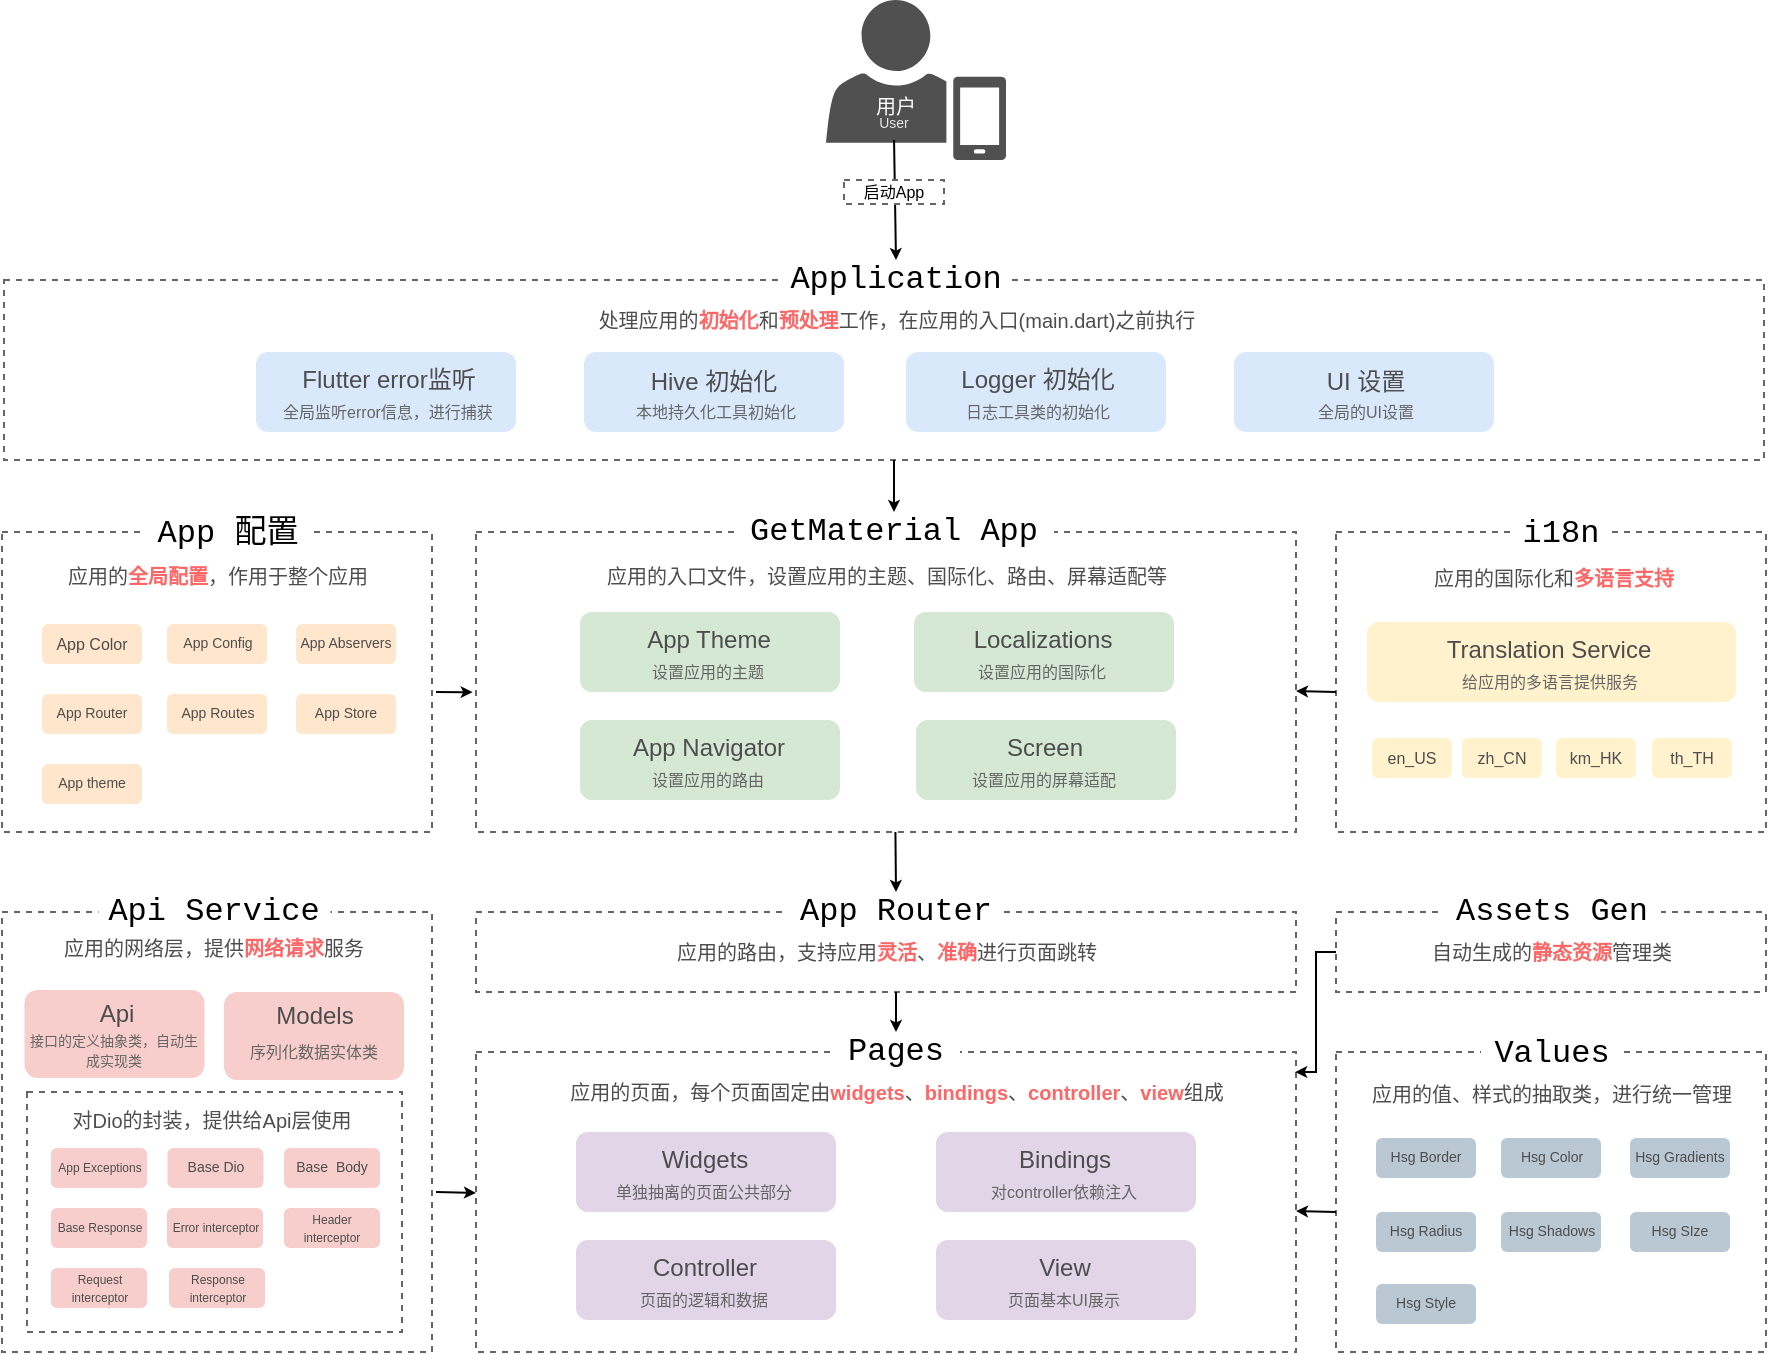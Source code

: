 <mxfile version="20.8.16" type="device"><diagram name="第 1 页" id="6eaETlZ65MdMW9IcMwcG"><mxGraphModel dx="1494" dy="1034" grid="1" gridSize="10" guides="1" tooltips="1" connect="1" arrows="1" fold="1" page="1" pageScale="1" pageWidth="1200" pageHeight="1600" math="0" shadow="0"><root><mxCell id="0"/><mxCell id="1" parent="0"/><mxCell id="ZlVVwp4mvR20suQwK_Xy-3" value="" style="sketch=0;pointerEvents=1;shadow=0;dashed=0;html=1;strokeColor=none;fillColor=#505050;labelPosition=center;verticalLabelPosition=bottom;verticalAlign=top;outlineConnect=0;align=center;shape=mxgraph.office.users.mobile_user;" parent="1" vertex="1"><mxGeometry x="515" y="90" width="90" height="80" as="geometry"/></mxCell><mxCell id="ZlVVwp4mvR20suQwK_Xy-4" value="&lt;font color=&quot;#ffffff&quot; style=&quot;font-size: 10px;&quot;&gt;用户&lt;/font&gt;" style="text;html=1;strokeColor=none;fillColor=none;align=center;verticalAlign=middle;whiteSpace=wrap;rounded=0;fontSize=10;" parent="1" vertex="1"><mxGeometry x="515" y="133" width="70" height="20" as="geometry"/></mxCell><mxCell id="ZlVVwp4mvR20suQwK_Xy-5" value="&lt;font color=&quot;#e6e6e6&quot; style=&quot;font-size: 7px;&quot;&gt;User&lt;/font&gt;" style="text;html=1;strokeColor=none;fillColor=none;align=center;verticalAlign=middle;whiteSpace=wrap;rounded=0;fontSize=7;" parent="1" vertex="1"><mxGeometry x="514" y="147" width="70" height="10" as="geometry"/></mxCell><mxCell id="ZlVVwp4mvR20suQwK_Xy-6" value="&lt;div style=&quot;font-family: FiraCode-Medium, Menlo, Monaco, &amp;quot;Courier New&amp;quot;, monospace; font-size: 13px; line-height: 24px;&quot;&gt;&lt;br&gt;&lt;/div&gt;" style="rounded=0;whiteSpace=wrap;html=1;fontSize=7;fontColor=#E6E6E6;dashed=1;strokeColor=#666666;" parent="1" vertex="1"><mxGeometry x="104" y="230" width="880" height="90" as="geometry"/></mxCell><mxCell id="ZlVVwp4mvR20suQwK_Xy-7" value="" style="endArrow=classic;html=1;rounded=0;fontSize=7;fontColor=#000000;entryX=0.5;entryY=0;entryDx=0;entryDy=0;startSize=3;endSize=3;targetPerimeterSpacing=0;" parent="1" target="DsJz7mUP_sNSTMuxHHQ7-57" edge="1"><mxGeometry width="50" height="50" relative="1" as="geometry"><mxPoint x="549.025" y="160" as="sourcePoint"/><mxPoint x="529.025" y="110" as="targetPoint"/></mxGeometry></mxCell><mxCell id="ZlVVwp4mvR20suQwK_Xy-8" value="&lt;font style=&quot;font-size: 8px;&quot;&gt;启动App&lt;/font&gt;" style="text;html=1;strokeColor=#666666;fillColor=default;align=center;verticalAlign=middle;whiteSpace=wrap;rounded=0;fontSize=7;fontColor=#000000;dashed=1;" parent="1" vertex="1"><mxGeometry x="524" y="180" width="50" height="12" as="geometry"/></mxCell><mxCell id="ZlVVwp4mvR20suQwK_Xy-10" value="&lt;font style=&quot;&quot; color=&quot;#4d4d4d&quot;&gt;处理应用的&lt;/font&gt;&lt;b style=&quot;&quot;&gt;&lt;font color=&quot;#ff6666&quot;&gt;初始化&lt;/font&gt;&lt;/b&gt;&lt;font style=&quot;&quot; color=&quot;#4d4d4d&quot;&gt;和&lt;/font&gt;&lt;b style=&quot;&quot;&gt;&lt;font color=&quot;#ff6666&quot;&gt;预处理&lt;/font&gt;&lt;/b&gt;&lt;font style=&quot;&quot; color=&quot;#4d4d4d&quot;&gt;工作，在应用的入口(main.dart)之前执行&lt;/font&gt;" style="text;html=1;strokeColor=none;fillColor=none;align=center;verticalAlign=middle;whiteSpace=wrap;rounded=0;fontSize=10;fontColor=#000000;flipH=0;" parent="1" vertex="1"><mxGeometry x="379.75" y="235" width="340.5" height="30" as="geometry"/></mxCell><mxCell id="ZlVVwp4mvR20suQwK_Xy-14" value="" style="rounded=0;whiteSpace=wrap;html=1;labelBackgroundColor=#FFFFFF;fontSize=7;fontColor=#000000;fillColor=default;dashed=1;strokeColor=#666666;" parent="1" vertex="1"><mxGeometry x="340" y="356" width="410" height="150" as="geometry"/></mxCell><mxCell id="ZlVVwp4mvR20suQwK_Xy-20" value="&lt;div style=&quot;color: rgb(252, 252, 250); background-color: rgb(45, 42, 46); font-family: FiraCode-Medium, Menlo, Monaco, &amp;quot;Courier New&amp;quot;, monospace; font-size: 13px; line-height: 24px;&quot;&gt;&lt;br&gt;&lt;/div&gt;" style="rounded=0;whiteSpace=wrap;html=1;labelBackgroundColor=#FFFFFF;fontSize=7;fontColor=#000000;fillColor=default;dashed=1;strokeColor=#666666;" parent="1" vertex="1"><mxGeometry x="340" y="546" width="410" height="40" as="geometry"/></mxCell><mxCell id="ZlVVwp4mvR20suQwK_Xy-23" value="" style="rounded=0;whiteSpace=wrap;html=1;labelBackgroundColor=#FFFFFF;fontSize=7;fontColor=#000000;fillColor=default;dashed=1;strokeColor=#666666;" parent="1" vertex="1"><mxGeometry x="340" y="616" width="410" height="150" as="geometry"/></mxCell><mxCell id="DsJz7mUP_sNSTMuxHHQ7-6" value="" style="group" parent="1" vertex="1" connectable="0"><mxGeometry x="770" y="356" width="215" height="150" as="geometry"/></mxCell><mxCell id="ZlVVwp4mvR20suQwK_Xy-31" value="" style="rounded=0;whiteSpace=wrap;html=1;labelBackgroundColor=#FFFFFF;fontSize=7;fontColor=#000000;fillColor=default;dashed=1;strokeColor=#666666;" parent="DsJz7mUP_sNSTMuxHHQ7-6" vertex="1"><mxGeometry width="215" height="150" as="geometry"/></mxCell><mxCell id="ZlVVwp4mvR20suQwK_Xy-34" value="en_US" style="rounded=1;whiteSpace=wrap;html=1;labelBackgroundColor=none;fontSize=8;fillColor=#fff2cc;strokeColor=none;fontColor=#4D4D4D;" parent="DsJz7mUP_sNSTMuxHHQ7-6" vertex="1"><mxGeometry x="18" y="103" width="40" height="20" as="geometry"/></mxCell><mxCell id="ZlVVwp4mvR20suQwK_Xy-35" value="zh_CN" style="rounded=1;whiteSpace=wrap;html=1;labelBackgroundColor=none;fontSize=8;fillColor=#fff2cc;strokeColor=none;fontColor=#4D4D4D;" parent="DsJz7mUP_sNSTMuxHHQ7-6" vertex="1"><mxGeometry x="63" y="103" width="40" height="20" as="geometry"/></mxCell><mxCell id="ZlVVwp4mvR20suQwK_Xy-36" value="km_HK" style="rounded=1;whiteSpace=wrap;html=1;labelBackgroundColor=none;fontSize=8;fillColor=#fff2cc;strokeColor=none;fontColor=#4D4D4D;" parent="DsJz7mUP_sNSTMuxHHQ7-6" vertex="1"><mxGeometry x="110" y="103" width="40" height="20" as="geometry"/></mxCell><mxCell id="ZlVVwp4mvR20suQwK_Xy-37" value="th_TH" style="rounded=1;whiteSpace=wrap;html=1;labelBackgroundColor=none;fontSize=8;fillColor=#fff2cc;strokeColor=none;fontColor=#4D4D4D;" parent="DsJz7mUP_sNSTMuxHHQ7-6" vertex="1"><mxGeometry x="158" y="103" width="40" height="20" as="geometry"/></mxCell><mxCell id="DsJz7mUP_sNSTMuxHHQ7-61" value="" style="endArrow=classic;html=1;rounded=0;fontSize=6;fontColor=#000000;startSize=3;endSize=3;targetPerimeterSpacing=0;jumpSize=6;" parent="DsJz7mUP_sNSTMuxHHQ7-6" target="ZlVVwp4mvR20suQwK_Xy-14" edge="1"><mxGeometry width="50" height="50" relative="1" as="geometry"><mxPoint y="80" as="sourcePoint"/><mxPoint x="50" y="30" as="targetPoint"/></mxGeometry></mxCell><mxCell id="pQezYNlsWxX_CK-pIuZp-40" value="&lt;font color=&quot;#4d4d4d&quot;&gt;应用的国际化和&lt;/font&gt;&lt;b style=&quot;&quot;&gt;&lt;font color=&quot;#ff6666&quot;&gt;多语言支持&lt;/font&gt;&lt;/b&gt;" style="text;html=1;strokeColor=none;fillColor=none;align=center;verticalAlign=middle;whiteSpace=wrap;rounded=0;fontSize=10;fontColor=#000000;flipH=0;" parent="DsJz7mUP_sNSTMuxHHQ7-6" vertex="1"><mxGeometry x="13.5" y="8" width="190" height="30" as="geometry"/></mxCell><mxCell id="pQezYNlsWxX_CK-pIuZp-41" value="" style="group;flipH=1;" parent="DsJz7mUP_sNSTMuxHHQ7-6" vertex="1" connectable="0"><mxGeometry x="15.5" y="45" width="184.5" height="40" as="geometry"/></mxCell><mxCell id="pQezYNlsWxX_CK-pIuZp-42" value="" style="rounded=1;whiteSpace=wrap;html=1;dashed=1;strokeColor=none;fontSize=14;fillColor=#fff2cc;" parent="pQezYNlsWxX_CK-pIuZp-41" vertex="1"><mxGeometry width="184.5" height="40" as="geometry"/></mxCell><mxCell id="pQezYNlsWxX_CK-pIuZp-43" value="&lt;font style=&quot;font-size: 12px;&quot;&gt;Translation Service&lt;/font&gt;" style="text;html=1;strokeColor=none;fillColor=none;align=center;verticalAlign=middle;whiteSpace=wrap;rounded=0;fontSize=14;fontColor=#4D4D4D;" parent="pQezYNlsWxX_CK-pIuZp-41" vertex="1"><mxGeometry x="20.579" y="3" width="140.504" height="20" as="geometry"/></mxCell><mxCell id="pQezYNlsWxX_CK-pIuZp-44" value="给应用的多语言提供服务" style="text;html=1;strokeColor=none;fillColor=none;align=center;verticalAlign=middle;whiteSpace=wrap;rounded=0;fontSize=8;fontColor=#666666;" parent="pQezYNlsWxX_CK-pIuZp-41" vertex="1"><mxGeometry y="20" width="181.662" height="20" as="geometry"/></mxCell><mxCell id="DsJz7mUP_sNSTMuxHHQ7-8" value="" style="group" parent="1" vertex="1" connectable="0"><mxGeometry x="103" y="356" width="215" height="150" as="geometry"/></mxCell><mxCell id="DsJz7mUP_sNSTMuxHHQ7-9" value="" style="rounded=0;whiteSpace=wrap;html=1;labelBackgroundColor=#FFFFFF;fontSize=7;fontColor=#000000;fillColor=default;dashed=1;strokeColor=#666666;" parent="DsJz7mUP_sNSTMuxHHQ7-8" vertex="1"><mxGeometry width="215" height="150" as="geometry"/></mxCell><mxCell id="DsJz7mUP_sNSTMuxHHQ7-10" value="&lt;font color=&quot;#4d4d4d&quot; style=&quot;font-size: 8px;&quot;&gt;App Color&lt;/font&gt;" style="rounded=1;whiteSpace=wrap;html=1;labelBackgroundColor=none;fontSize=7;fillColor=#ffe6cc;strokeColor=none;" parent="DsJz7mUP_sNSTMuxHHQ7-8" vertex="1"><mxGeometry x="20" y="46" width="50" height="20" as="geometry"/></mxCell><mxCell id="DsJz7mUP_sNSTMuxHHQ7-16" value="App Config" style="rounded=1;whiteSpace=wrap;html=1;labelBackgroundColor=none;fontSize=7;fillColor=#ffe6cc;strokeColor=none;fontColor=#4D4D4D;" parent="DsJz7mUP_sNSTMuxHHQ7-8" vertex="1"><mxGeometry x="82.5" y="46" width="50" height="20" as="geometry"/></mxCell><mxCell id="DsJz7mUP_sNSTMuxHHQ7-17" value="App Abservers" style="rounded=1;whiteSpace=wrap;html=1;labelBackgroundColor=none;fontSize=7;fillColor=#ffe6cc;strokeColor=none;fontColor=#4D4D4D;" parent="DsJz7mUP_sNSTMuxHHQ7-8" vertex="1"><mxGeometry x="147" y="46" width="50" height="20" as="geometry"/></mxCell><mxCell id="DsJz7mUP_sNSTMuxHHQ7-18" value="App Router" style="rounded=1;whiteSpace=wrap;html=1;labelBackgroundColor=none;fontSize=7;fillColor=#ffe6cc;strokeColor=none;fontColor=#4D4D4D;" parent="DsJz7mUP_sNSTMuxHHQ7-8" vertex="1"><mxGeometry x="20" y="81" width="50" height="20" as="geometry"/></mxCell><mxCell id="DsJz7mUP_sNSTMuxHHQ7-19" value="App Routes" style="rounded=1;whiteSpace=wrap;html=1;labelBackgroundColor=none;fontSize=7;fillColor=#ffe6cc;strokeColor=none;fontColor=#4D4D4D;" parent="DsJz7mUP_sNSTMuxHHQ7-8" vertex="1"><mxGeometry x="82.5" y="81" width="50" height="20" as="geometry"/></mxCell><mxCell id="DsJz7mUP_sNSTMuxHHQ7-20" value="App Store" style="rounded=1;whiteSpace=wrap;html=1;labelBackgroundColor=none;fontSize=7;fillColor=#ffe6cc;strokeColor=none;fontColor=#4D4D4D;" parent="DsJz7mUP_sNSTMuxHHQ7-8" vertex="1"><mxGeometry x="147" y="81" width="50" height="20" as="geometry"/></mxCell><mxCell id="DsJz7mUP_sNSTMuxHHQ7-21" value="App theme" style="rounded=1;whiteSpace=wrap;html=1;labelBackgroundColor=none;fontSize=7;fillColor=#ffe6cc;strokeColor=none;fontColor=#4D4D4D;" parent="DsJz7mUP_sNSTMuxHHQ7-8" vertex="1"><mxGeometry x="20" y="116" width="50" height="20" as="geometry"/></mxCell><mxCell id="pQezYNlsWxX_CK-pIuZp-37" value="&lt;div style=&quot;font-family: FiraCode-Medium, Menlo, Monaco, &amp;quot;Courier New&amp;quot;, monospace; font-weight: normal; line-height: 24px;&quot;&gt;&lt;div style=&quot;&quot;&gt;&lt;span style=&quot;background-color: rgb(255, 255, 255);&quot;&gt;&lt;font style=&quot;font-size: 16px;&quot;&gt;App 配置&lt;/font&gt;&lt;/span&gt;&lt;/div&gt;&lt;/div&gt;" style="text;html=1;align=center;verticalAlign=middle;whiteSpace=wrap;rounded=0;fontSize=7;fillColor=default;" parent="DsJz7mUP_sNSTMuxHHQ7-8" vertex="1"><mxGeometry x="69.5" y="-9" width="86" height="20" as="geometry"/></mxCell><mxCell id="pQezYNlsWxX_CK-pIuZp-38" value="&lt;font color=&quot;#4d4d4d&quot;&gt;应用的&lt;/font&gt;&lt;b style=&quot;&quot;&gt;&lt;font color=&quot;#ff6666&quot;&gt;全局配置&lt;/font&gt;&lt;/b&gt;&lt;font color=&quot;#4d4d4d&quot;&gt;，作用于整个应用&lt;/font&gt;" style="text;html=1;strokeColor=none;fillColor=none;align=center;verticalAlign=middle;whiteSpace=wrap;rounded=0;fontSize=10;fontColor=#000000;flipH=0;" parent="DsJz7mUP_sNSTMuxHHQ7-8" vertex="1"><mxGeometry x="13" y="7" width="190" height="30" as="geometry"/></mxCell><mxCell id="DsJz7mUP_sNSTMuxHHQ7-22" value="" style="group" parent="1" vertex="1" connectable="0"><mxGeometry x="103" y="516" width="227" height="250" as="geometry"/></mxCell><mxCell id="DsJz7mUP_sNSTMuxHHQ7-23" value="" style="rounded=0;whiteSpace=wrap;html=1;labelBackgroundColor=#FFFFFF;fontSize=7;fontColor=#000000;fillColor=default;dashed=1;strokeColor=#666666;" parent="DsJz7mUP_sNSTMuxHHQ7-22" vertex="1"><mxGeometry y="30" width="215" height="220" as="geometry"/></mxCell><mxCell id="DsJz7mUP_sNSTMuxHHQ7-34" value="" style="rounded=0;whiteSpace=wrap;html=1;labelBackgroundColor=#FFFFFF;fontColor=#000000;dashed=1;strokeColor=#666666;" parent="DsJz7mUP_sNSTMuxHHQ7-22" vertex="1"><mxGeometry x="12.5" y="120" width="187.5" height="120" as="geometry"/></mxCell><mxCell id="DsJz7mUP_sNSTMuxHHQ7-35" value="&lt;font style=&quot;font-size: 6px;&quot;&gt;App Exceptions&lt;/font&gt;" style="rounded=1;whiteSpace=wrap;html=1;labelBackgroundColor=none;fontSize=7;fillColor=#f8cecc;strokeColor=none;fontColor=#4D4D4D;" parent="DsJz7mUP_sNSTMuxHHQ7-22" vertex="1"><mxGeometry x="24.5" y="148" width="48" height="20" as="geometry"/></mxCell><mxCell id="DsJz7mUP_sNSTMuxHHQ7-36" value="Base Dio" style="rounded=1;whiteSpace=wrap;html=1;labelBackgroundColor=none;fontSize=7;fillColor=#f8cecc;strokeColor=none;fontColor=#4D4D4D;" parent="DsJz7mUP_sNSTMuxHHQ7-22" vertex="1"><mxGeometry x="82.75" y="148" width="48" height="20" as="geometry"/></mxCell><mxCell id="DsJz7mUP_sNSTMuxHHQ7-37" value="Base&amp;nbsp; Body" style="rounded=1;whiteSpace=wrap;html=1;labelBackgroundColor=none;fontSize=7;fillColor=#f8cecc;strokeColor=none;fontColor=#4D4D4D;" parent="DsJz7mUP_sNSTMuxHHQ7-22" vertex="1"><mxGeometry x="141" y="148" width="48" height="20" as="geometry"/></mxCell><mxCell id="DsJz7mUP_sNSTMuxHHQ7-39" value="&lt;font style=&quot;font-size: 6px;&quot;&gt;Base Response&lt;/font&gt;" style="rounded=1;whiteSpace=wrap;html=1;labelBackgroundColor=none;fontSize=7;fillColor=#f8cecc;strokeColor=none;fontColor=#4D4D4D;" parent="DsJz7mUP_sNSTMuxHHQ7-22" vertex="1"><mxGeometry x="24.5" y="178" width="48" height="20" as="geometry"/></mxCell><mxCell id="DsJz7mUP_sNSTMuxHHQ7-40" value="&lt;span style=&quot;font-size: 6px;&quot;&gt;Error interceptor&lt;/span&gt;" style="rounded=1;whiteSpace=wrap;html=1;labelBackgroundColor=none;fontSize=7;fillColor=#f8cecc;strokeColor=none;fontColor=#4D4D4D;" parent="DsJz7mUP_sNSTMuxHHQ7-22" vertex="1"><mxGeometry x="82.5" y="178" width="48" height="20" as="geometry"/></mxCell><mxCell id="DsJz7mUP_sNSTMuxHHQ7-41" value="&lt;span style=&quot;font-size: 6px;&quot;&gt;Header interceptor&lt;/span&gt;" style="rounded=1;whiteSpace=wrap;html=1;labelBackgroundColor=none;fontSize=7;fillColor=#f8cecc;strokeColor=none;fontColor=#4D4D4D;" parent="DsJz7mUP_sNSTMuxHHQ7-22" vertex="1"><mxGeometry x="141" y="178" width="48" height="20" as="geometry"/></mxCell><mxCell id="DsJz7mUP_sNSTMuxHHQ7-42" value="&lt;span style=&quot;font-size: 6px;&quot;&gt;Request interceptor&lt;/span&gt;" style="rounded=1;whiteSpace=wrap;html=1;labelBackgroundColor=none;fontSize=7;fillColor=#f8cecc;strokeColor=none;fontColor=#4D4D4D;" parent="DsJz7mUP_sNSTMuxHHQ7-22" vertex="1"><mxGeometry x="24.5" y="208" width="48" height="20" as="geometry"/></mxCell><mxCell id="DsJz7mUP_sNSTMuxHHQ7-43" value="&lt;span style=&quot;font-size: 6px;&quot;&gt;Response interceptor&lt;/span&gt;" style="rounded=1;whiteSpace=wrap;html=1;labelBackgroundColor=none;fontSize=7;fillColor=#f8cecc;strokeColor=none;fontColor=#4D4D4D;" parent="DsJz7mUP_sNSTMuxHHQ7-22" vertex="1"><mxGeometry x="83.5" y="208" width="48" height="20" as="geometry"/></mxCell><mxCell id="pQezYNlsWxX_CK-pIuZp-47" value="&lt;div style=&quot;font-family: FiraCode-Medium, Menlo, Monaco, &amp;quot;Courier New&amp;quot;, monospace; font-weight: normal; line-height: 24px;&quot;&gt;&lt;div style=&quot;&quot;&gt;&lt;span style=&quot;background-color: rgb(255, 255, 255);&quot;&gt;&lt;font style=&quot;font-size: 16px;&quot;&gt;Api Service&lt;/font&gt;&lt;/span&gt;&lt;/div&gt;&lt;/div&gt;" style="text;html=1;align=center;verticalAlign=middle;whiteSpace=wrap;rounded=0;fontSize=7;fillColor=default;" parent="DsJz7mUP_sNSTMuxHHQ7-22" vertex="1"><mxGeometry x="48.25" y="20" width="116" height="20" as="geometry"/></mxCell><mxCell id="pQezYNlsWxX_CK-pIuZp-48" value="&lt;font color=&quot;#4d4d4d&quot;&gt;应用的网络层，提供&lt;/font&gt;&lt;b style=&quot;&quot;&gt;&lt;font color=&quot;#ff6666&quot;&gt;网络请求&lt;/font&gt;&lt;/b&gt;&lt;font color=&quot;#4d4d4d&quot;&gt;服务&lt;/font&gt;" style="text;html=1;strokeColor=none;fillColor=none;align=center;verticalAlign=middle;whiteSpace=wrap;rounded=0;fontSize=10;fontColor=#000000;flipH=0;" parent="DsJz7mUP_sNSTMuxHHQ7-22" vertex="1"><mxGeometry x="11.25" y="33" width="190" height="30" as="geometry"/></mxCell><mxCell id="pQezYNlsWxX_CK-pIuZp-49" value="" style="group;flipH=1;" parent="DsJz7mUP_sNSTMuxHHQ7-22" vertex="1" connectable="0"><mxGeometry x="11.25" y="69" width="120" height="40" as="geometry"/></mxCell><mxCell id="pQezYNlsWxX_CK-pIuZp-50" value="" style="rounded=1;whiteSpace=wrap;html=1;dashed=1;strokeColor=none;fontSize=14;fillColor=#f8cecc;" parent="pQezYNlsWxX_CK-pIuZp-49" vertex="1"><mxGeometry width="90" height="44" as="geometry"/></mxCell><mxCell id="pQezYNlsWxX_CK-pIuZp-51" value="&lt;font style=&quot;font-size: 12px;&quot;&gt;Api&lt;/font&gt;" style="text;html=1;strokeColor=none;fillColor=none;align=center;verticalAlign=middle;whiteSpace=wrap;rounded=0;fontSize=14;fontColor=#4D4D4D;" parent="pQezYNlsWxX_CK-pIuZp-49" vertex="1"><mxGeometry x="12.38" y="1" width="66.62" height="20" as="geometry"/></mxCell><mxCell id="pQezYNlsWxX_CK-pIuZp-52" value="&lt;font style=&quot;font-size: 7px;&quot;&gt;接口的定义抽象类，自动生成实现类&lt;/font&gt;" style="text;html=1;strokeColor=none;fillColor=none;align=center;verticalAlign=middle;whiteSpace=wrap;rounded=0;fontSize=8;fontColor=#666666;" parent="pQezYNlsWxX_CK-pIuZp-49" vertex="1"><mxGeometry y="20" width="90" height="20" as="geometry"/></mxCell><mxCell id="pQezYNlsWxX_CK-pIuZp-54" value="" style="group;flipH=1;" parent="DsJz7mUP_sNSTMuxHHQ7-22" vertex="1" connectable="0"><mxGeometry x="111" y="70" width="120" height="40" as="geometry"/></mxCell><mxCell id="pQezYNlsWxX_CK-pIuZp-55" value="" style="rounded=1;whiteSpace=wrap;html=1;dashed=1;strokeColor=none;fontSize=14;fillColor=#f8cecc;" parent="pQezYNlsWxX_CK-pIuZp-54" vertex="1"><mxGeometry width="90" height="44" as="geometry"/></mxCell><mxCell id="pQezYNlsWxX_CK-pIuZp-56" value="&lt;span style=&quot;font-size: 12px;&quot;&gt;Models&lt;/span&gt;" style="text;html=1;strokeColor=none;fillColor=none;align=center;verticalAlign=middle;whiteSpace=wrap;rounded=0;fontSize=14;fontColor=#4D4D4D;" parent="pQezYNlsWxX_CK-pIuZp-54" vertex="1"><mxGeometry x="12.38" y="1" width="66.62" height="20" as="geometry"/></mxCell><mxCell id="pQezYNlsWxX_CK-pIuZp-57" value="&lt;font style=&quot;font-size: 8px;&quot;&gt;序列化数据实体类&lt;/font&gt;" style="text;html=1;strokeColor=none;fillColor=none;align=center;verticalAlign=middle;whiteSpace=wrap;rounded=0;fontSize=8;fontColor=#666666;" parent="pQezYNlsWxX_CK-pIuZp-54" vertex="1"><mxGeometry y="20" width="90" height="20" as="geometry"/></mxCell><mxCell id="pQezYNlsWxX_CK-pIuZp-58" value="&lt;font color=&quot;#4d4d4d&quot;&gt;对Dio的封装，提供给Api层使用&lt;/font&gt;" style="text;html=1;strokeColor=none;fillColor=none;align=center;verticalAlign=middle;whiteSpace=wrap;rounded=0;fontSize=10;fontColor=#000000;flipH=0;" parent="DsJz7mUP_sNSTMuxHHQ7-22" vertex="1"><mxGeometry x="10" y="119" width="190" height="30" as="geometry"/></mxCell><mxCell id="DsJz7mUP_sNSTMuxHHQ7-45" value="" style="group" parent="1" vertex="1" connectable="0"><mxGeometry x="770" y="616" width="215" height="150" as="geometry"/></mxCell><mxCell id="DsJz7mUP_sNSTMuxHHQ7-46" value="" style="rounded=0;whiteSpace=wrap;html=1;labelBackgroundColor=#FFFFFF;fontSize=7;fontColor=#000000;fillColor=default;dashed=1;strokeColor=#666666;" parent="DsJz7mUP_sNSTMuxHHQ7-45" vertex="1"><mxGeometry width="215" height="150" as="geometry"/></mxCell><mxCell id="DsJz7mUP_sNSTMuxHHQ7-47" value="Hsg Border" style="rounded=1;whiteSpace=wrap;html=1;labelBackgroundColor=none;fontSize=7;fillColor=#bac8d3;strokeColor=none;fontColor=#4D4D4D;" parent="DsJz7mUP_sNSTMuxHHQ7-45" vertex="1"><mxGeometry x="20" y="43" width="50" height="20" as="geometry"/></mxCell><mxCell id="DsJz7mUP_sNSTMuxHHQ7-49" value="Hsg Color" style="rounded=1;whiteSpace=wrap;html=1;labelBackgroundColor=none;fontSize=7;fillColor=#bac8d3;strokeColor=none;fontColor=#4D4D4D;" parent="DsJz7mUP_sNSTMuxHHQ7-45" vertex="1"><mxGeometry x="82.5" y="43" width="50" height="20" as="geometry"/></mxCell><mxCell id="DsJz7mUP_sNSTMuxHHQ7-50" value="Hsg Gradients" style="rounded=1;whiteSpace=wrap;html=1;labelBackgroundColor=none;fontSize=7;fillColor=#bac8d3;strokeColor=none;fontColor=#4D4D4D;" parent="DsJz7mUP_sNSTMuxHHQ7-45" vertex="1"><mxGeometry x="147" y="43" width="50" height="20" as="geometry"/></mxCell><mxCell id="DsJz7mUP_sNSTMuxHHQ7-51" value="Hsg Radius" style="rounded=1;whiteSpace=wrap;html=1;labelBackgroundColor=none;fontSize=7;fillColor=#bac8d3;strokeColor=none;fontColor=#4D4D4D;" parent="DsJz7mUP_sNSTMuxHHQ7-45" vertex="1"><mxGeometry x="20" y="80" width="50" height="20" as="geometry"/></mxCell><mxCell id="DsJz7mUP_sNSTMuxHHQ7-52" value="Hsg Shadows" style="rounded=1;whiteSpace=wrap;html=1;labelBackgroundColor=none;fontSize=7;fillColor=#bac8d3;strokeColor=none;fontColor=#4D4D4D;" parent="DsJz7mUP_sNSTMuxHHQ7-45" vertex="1"><mxGeometry x="82.5" y="80" width="50" height="20" as="geometry"/></mxCell><mxCell id="DsJz7mUP_sNSTMuxHHQ7-53" value="Hsg SIze" style="rounded=1;whiteSpace=wrap;html=1;labelBackgroundColor=none;fontSize=7;fillColor=#bac8d3;strokeColor=none;fontColor=#4D4D4D;" parent="DsJz7mUP_sNSTMuxHHQ7-45" vertex="1"><mxGeometry x="147" y="80" width="50" height="20" as="geometry"/></mxCell><mxCell id="DsJz7mUP_sNSTMuxHHQ7-54" value="Hsg Style" style="rounded=1;whiteSpace=wrap;html=1;labelBackgroundColor=none;fontSize=7;fillColor=#bac8d3;strokeColor=none;fontColor=#4D4D4D;" parent="DsJz7mUP_sNSTMuxHHQ7-45" vertex="1"><mxGeometry x="20" y="116" width="50" height="20" as="geometry"/></mxCell><mxCell id="DsJz7mUP_sNSTMuxHHQ7-65" value="" style="endArrow=classic;html=1;rounded=0;fontSize=6;fontColor=#000000;startSize=3;endSize=3;targetPerimeterSpacing=0;jumpSize=6;" parent="DsJz7mUP_sNSTMuxHHQ7-45" target="ZlVVwp4mvR20suQwK_Xy-23" edge="1"><mxGeometry width="50" height="50" relative="1" as="geometry"><mxPoint y="80" as="sourcePoint"/><mxPoint x="50" y="30" as="targetPoint"/></mxGeometry></mxCell><mxCell id="pQezYNlsWxX_CK-pIuZp-82" value="&lt;div style=&quot;font-family: FiraCode-Medium, Menlo, Monaco, &amp;quot;Courier New&amp;quot;, monospace; font-weight: normal; line-height: 24px;&quot;&gt;&lt;div style=&quot;&quot;&gt;&lt;span style=&quot;background-color: rgb(255, 255, 255);&quot;&gt;&lt;font style=&quot;font-size: 16px;&quot;&gt;Values&lt;/font&gt;&lt;/span&gt;&lt;/div&gt;&lt;/div&gt;" style="text;html=1;align=center;verticalAlign=middle;whiteSpace=wrap;rounded=0;fontSize=7;fillColor=default;" parent="DsJz7mUP_sNSTMuxHHQ7-45" vertex="1"><mxGeometry x="72.5" y="-9" width="70" height="20" as="geometry"/></mxCell><mxCell id="pQezYNlsWxX_CK-pIuZp-83" value="&lt;font color=&quot;#4d4d4d&quot;&gt;应用的值、样式的抽取类，进行统一管理&lt;/font&gt;" style="text;html=1;strokeColor=none;fillColor=none;align=center;verticalAlign=middle;whiteSpace=wrap;rounded=0;fontSize=10;fontColor=#000000;flipH=0;" parent="DsJz7mUP_sNSTMuxHHQ7-45" vertex="1"><mxGeometry x="12.5" y="6" width="190" height="30" as="geometry"/></mxCell><mxCell id="DsJz7mUP_sNSTMuxHHQ7-55" value="" style="rounded=0;whiteSpace=wrap;html=1;labelBackgroundColor=#FFFFFF;fontSize=6;fontColor=#000000;dashed=1;strokeColor=#666666;" parent="1" vertex="1"><mxGeometry x="770" y="546" width="215" height="40" as="geometry"/></mxCell><mxCell id="DsJz7mUP_sNSTMuxHHQ7-57" value="&lt;div style=&quot;font-family: FiraCode-Medium, Menlo, Monaco, &amp;quot;Courier New&amp;quot;, monospace; font-weight: normal; line-height: 24px;&quot;&gt;&lt;div style=&quot;&quot;&gt;&lt;span style=&quot;background-color: rgb(255, 255, 255);&quot;&gt;&lt;font style=&quot;font-size: 16px;&quot;&gt;Application&lt;/font&gt;&lt;/span&gt;&lt;/div&gt;&lt;/div&gt;" style="text;html=1;align=center;verticalAlign=middle;whiteSpace=wrap;rounded=0;fontSize=7;fillColor=default;" parent="1" vertex="1"><mxGeometry x="492" y="220" width="116" height="20" as="geometry"/></mxCell><mxCell id="DsJz7mUP_sNSTMuxHHQ7-58" value="" style="endArrow=classic;html=1;rounded=0;fontSize=6;fontColor=#000000;entryX=0.5;entryY=0;entryDx=0;entryDy=0;startSize=3;endSize=3;" parent="1" target="pQezYNlsWxX_CK-pIuZp-18" edge="1"><mxGeometry width="50" height="50" relative="1" as="geometry"><mxPoint x="549.0" y="320" as="sourcePoint"/><mxPoint x="548.96" y="356" as="targetPoint"/></mxGeometry></mxCell><mxCell id="DsJz7mUP_sNSTMuxHHQ7-59" value="" style="endArrow=classic;html=1;rounded=0;fontSize=6;fontColor=#000000;startSize=3;endSize=3;entryX=0.5;entryY=0;entryDx=0;entryDy=0;" parent="1" target="pQezYNlsWxX_CK-pIuZp-45" edge="1"><mxGeometry width="50" height="50" relative="1" as="geometry"><mxPoint x="549.71" y="506" as="sourcePoint"/><mxPoint x="550" y="546" as="targetPoint"/></mxGeometry></mxCell><mxCell id="DsJz7mUP_sNSTMuxHHQ7-60" value="" style="endArrow=classic;html=1;rounded=0;fontSize=6;fontColor=#000000;startSize=3;endSize=3;entryX=0.5;entryY=0;entryDx=0;entryDy=0;targetPerimeterSpacing=0;jumpSize=6;" parent="1" target="pQezYNlsWxX_CK-pIuZp-59" edge="1"><mxGeometry width="50" height="50" relative="1" as="geometry"><mxPoint x="550" y="586" as="sourcePoint"/><mxPoint x="550.365" y="617.29" as="targetPoint"/></mxGeometry></mxCell><mxCell id="DsJz7mUP_sNSTMuxHHQ7-62" value="" style="endArrow=classic;html=1;rounded=0;fontSize=6;fontColor=#000000;startSize=3;endSize=3;targetPerimeterSpacing=0;jumpSize=6;entryX=-0.004;entryY=0.534;entryDx=0;entryDy=0;entryPerimeter=0;" parent="1" target="ZlVVwp4mvR20suQwK_Xy-14" edge="1"><mxGeometry width="50" height="50" relative="1" as="geometry"><mxPoint x="320" y="436" as="sourcePoint"/><mxPoint x="370" y="386" as="targetPoint"/></mxGeometry></mxCell><mxCell id="DsJz7mUP_sNSTMuxHHQ7-64" value="" style="endArrow=classic;html=1;rounded=0;fontSize=6;fontColor=#000000;startSize=3;endSize=3;targetPerimeterSpacing=0;jumpSize=6;" parent="1" target="ZlVVwp4mvR20suQwK_Xy-23" edge="1"><mxGeometry width="50" height="50" relative="1" as="geometry"><mxPoint x="320" y="686" as="sourcePoint"/><mxPoint x="370" y="636" as="targetPoint"/></mxGeometry></mxCell><mxCell id="DsJz7mUP_sNSTMuxHHQ7-66" value="" style="endArrow=classic;html=1;rounded=0;fontSize=6;fontColor=#000000;startSize=3;endSize=3;targetPerimeterSpacing=0;jumpSize=6;entryX=0.999;entryY=0.067;entryDx=0;entryDy=0;entryPerimeter=0;" parent="1" target="ZlVVwp4mvR20suQwK_Xy-23" edge="1"><mxGeometry width="50" height="50" relative="1" as="geometry"><mxPoint x="770" y="566" as="sourcePoint"/><mxPoint x="760" y="656" as="targetPoint"/><Array as="points"><mxPoint x="760" y="566"/><mxPoint x="760" y="626"/></Array></mxGeometry></mxCell><mxCell id="pQezYNlsWxX_CK-pIuZp-4" value="" style="group;flipH=0;" parent="1" vertex="1" connectable="0"><mxGeometry x="230" y="266" width="130" height="40" as="geometry"/></mxCell><mxCell id="pQezYNlsWxX_CK-pIuZp-1" value="" style="rounded=1;whiteSpace=wrap;html=1;dashed=1;strokeColor=none;fontSize=14;fillColor=#dae8fc;" parent="pQezYNlsWxX_CK-pIuZp-4" vertex="1"><mxGeometry width="130" height="40" as="geometry"/></mxCell><mxCell id="pQezYNlsWxX_CK-pIuZp-2" value="&lt;font style=&quot;font-size: 12px;&quot;&gt;Flutter error监听&lt;/font&gt;" style="text;html=1;strokeColor=none;fillColor=none;align=center;verticalAlign=middle;whiteSpace=wrap;rounded=0;fontSize=14;fontColor=#4D4D4D;" parent="pQezYNlsWxX_CK-pIuZp-4" vertex="1"><mxGeometry x="16.5" y="3" width="99" height="20" as="geometry"/></mxCell><mxCell id="pQezYNlsWxX_CK-pIuZp-3" value="全局监听error信息，进行捕获" style="text;html=1;strokeColor=none;fillColor=none;align=center;verticalAlign=middle;whiteSpace=wrap;rounded=0;fontSize=8;fontColor=#666666;" parent="pQezYNlsWxX_CK-pIuZp-4" vertex="1"><mxGeometry x="2" y="20" width="128" height="20" as="geometry"/></mxCell><mxCell id="pQezYNlsWxX_CK-pIuZp-5" value="" style="group;flipH=0;" parent="1" vertex="1" connectable="0"><mxGeometry x="394" y="266" width="130" height="40" as="geometry"/></mxCell><mxCell id="pQezYNlsWxX_CK-pIuZp-6" value="" style="rounded=1;whiteSpace=wrap;html=1;dashed=1;strokeColor=none;fontSize=14;fillColor=#dae8fc;" parent="pQezYNlsWxX_CK-pIuZp-5" vertex="1"><mxGeometry width="130" height="40" as="geometry"/></mxCell><mxCell id="pQezYNlsWxX_CK-pIuZp-7" value="&lt;font style=&quot;font-size: 12px;&quot;&gt;Hive 初始化&lt;/font&gt;" style="text;html=1;strokeColor=none;fillColor=none;align=center;verticalAlign=middle;whiteSpace=wrap;rounded=0;fontSize=14;fontColor=#4D4D4D;" parent="pQezYNlsWxX_CK-pIuZp-5" vertex="1"><mxGeometry x="25" y="4" width="80" height="20" as="geometry"/></mxCell><mxCell id="pQezYNlsWxX_CK-pIuZp-8" value="本地持久化工具初始化" style="text;html=1;strokeColor=none;fillColor=none;align=center;verticalAlign=middle;whiteSpace=wrap;rounded=0;fontSize=8;fontColor=#666666;" parent="pQezYNlsWxX_CK-pIuZp-5" vertex="1"><mxGeometry x="2" y="20" width="128" height="20" as="geometry"/></mxCell><mxCell id="pQezYNlsWxX_CK-pIuZp-10" value="" style="group;flipH=0;" parent="1" vertex="1" connectable="0"><mxGeometry x="719" y="266" width="130" height="40" as="geometry"/></mxCell><mxCell id="pQezYNlsWxX_CK-pIuZp-11" value="" style="rounded=1;whiteSpace=wrap;html=1;dashed=1;strokeColor=none;fontSize=14;fillColor=#dae8fc;" parent="pQezYNlsWxX_CK-pIuZp-10" vertex="1"><mxGeometry width="130" height="40" as="geometry"/></mxCell><mxCell id="pQezYNlsWxX_CK-pIuZp-12" value="&lt;font style=&quot;font-size: 12px;&quot;&gt;UI 设置&lt;/font&gt;" style="text;html=1;strokeColor=none;fillColor=none;align=center;verticalAlign=middle;whiteSpace=wrap;rounded=0;fontSize=14;fontColor=#4D4D4D;" parent="pQezYNlsWxX_CK-pIuZp-10" vertex="1"><mxGeometry x="26" y="4" width="80" height="20" as="geometry"/></mxCell><mxCell id="pQezYNlsWxX_CK-pIuZp-13" value="全局的UI设置" style="text;html=1;strokeColor=none;fillColor=none;align=center;verticalAlign=middle;whiteSpace=wrap;rounded=0;fontSize=8;fontColor=#666666;" parent="pQezYNlsWxX_CK-pIuZp-10" vertex="1"><mxGeometry x="2" y="20" width="128" height="20" as="geometry"/></mxCell><mxCell id="pQezYNlsWxX_CK-pIuZp-14" value="" style="group;flipH=0;" parent="1" vertex="1" connectable="0"><mxGeometry x="555" y="266" width="130" height="40" as="geometry"/></mxCell><mxCell id="pQezYNlsWxX_CK-pIuZp-15" value="" style="rounded=1;whiteSpace=wrap;html=1;dashed=1;strokeColor=none;fontSize=14;fillColor=#dae8fc;" parent="pQezYNlsWxX_CK-pIuZp-14" vertex="1"><mxGeometry width="130" height="40" as="geometry"/></mxCell><mxCell id="pQezYNlsWxX_CK-pIuZp-16" value="&lt;font style=&quot;font-size: 12px;&quot;&gt;Logger 初始化&lt;/font&gt;" style="text;html=1;strokeColor=none;fillColor=none;align=center;verticalAlign=middle;whiteSpace=wrap;rounded=0;fontSize=14;fontColor=#4D4D4D;" parent="pQezYNlsWxX_CK-pIuZp-14" vertex="1"><mxGeometry x="26" y="3" width="80" height="20" as="geometry"/></mxCell><mxCell id="pQezYNlsWxX_CK-pIuZp-17" value="日志工具类的初始化" style="text;html=1;strokeColor=none;fillColor=none;align=center;verticalAlign=middle;whiteSpace=wrap;rounded=0;fontSize=8;fontColor=#666666;" parent="pQezYNlsWxX_CK-pIuZp-14" vertex="1"><mxGeometry x="2" y="20" width="128" height="20" as="geometry"/></mxCell><mxCell id="pQezYNlsWxX_CK-pIuZp-18" value="&lt;div style=&quot;font-family: FiraCode-Medium, Menlo, Monaco, &amp;quot;Courier New&amp;quot;, monospace; font-weight: normal; line-height: 24px;&quot;&gt;&lt;div style=&quot;&quot;&gt;&lt;span style=&quot;background-color: rgb(255, 255, 255);&quot;&gt;&lt;font style=&quot;font-size: 16px;&quot;&gt;GetMaterial App&lt;/font&gt;&lt;/span&gt;&lt;/div&gt;&lt;/div&gt;" style="text;html=1;align=center;verticalAlign=middle;whiteSpace=wrap;rounded=0;fontSize=7;fillColor=default;" parent="1" vertex="1"><mxGeometry x="469" y="346" width="160" height="20" as="geometry"/></mxCell><mxCell id="pQezYNlsWxX_CK-pIuZp-19" value="&lt;font color=&quot;#4d4d4d&quot;&gt;应用的入口文件，设置应用的主题、国际化、路由、屏幕适配等&lt;/font&gt;" style="text;html=1;strokeColor=none;fillColor=none;align=center;verticalAlign=middle;whiteSpace=wrap;rounded=0;fontSize=10;fontColor=#000000;flipH=1;" parent="1" vertex="1"><mxGeometry x="374.75" y="363" width="340.5" height="30" as="geometry"/></mxCell><mxCell id="pQezYNlsWxX_CK-pIuZp-20" value="" style="group;flipH=1;" parent="1" vertex="1" connectable="0"><mxGeometry x="392" y="396" width="130" height="40" as="geometry"/></mxCell><mxCell id="pQezYNlsWxX_CK-pIuZp-21" value="" style="rounded=1;whiteSpace=wrap;html=1;dashed=1;strokeColor=none;fontSize=14;fillColor=#d5e8d4;" parent="pQezYNlsWxX_CK-pIuZp-20" vertex="1"><mxGeometry width="130" height="40" as="geometry"/></mxCell><mxCell id="pQezYNlsWxX_CK-pIuZp-22" value="&lt;font style=&quot;font-size: 12px;&quot;&gt;App Theme&lt;/font&gt;" style="text;html=1;strokeColor=none;fillColor=none;align=center;verticalAlign=middle;whiteSpace=wrap;rounded=0;fontSize=14;fontColor=#4D4D4D;" parent="pQezYNlsWxX_CK-pIuZp-20" vertex="1"><mxGeometry x="14.5" y="3" width="99" height="20" as="geometry"/></mxCell><mxCell id="pQezYNlsWxX_CK-pIuZp-23" value="设置应用的主题" style="text;html=1;strokeColor=none;fillColor=none;align=center;verticalAlign=middle;whiteSpace=wrap;rounded=0;fontSize=8;fontColor=#666666;" parent="pQezYNlsWxX_CK-pIuZp-20" vertex="1"><mxGeometry y="20" width="128" height="20" as="geometry"/></mxCell><mxCell id="pQezYNlsWxX_CK-pIuZp-24" value="" style="group;flipH=1;" parent="1" vertex="1" connectable="0"><mxGeometry x="559" y="396" width="130" height="40" as="geometry"/></mxCell><mxCell id="pQezYNlsWxX_CK-pIuZp-25" value="" style="rounded=1;whiteSpace=wrap;html=1;dashed=1;strokeColor=none;fontSize=14;fillColor=#d5e8d4;" parent="pQezYNlsWxX_CK-pIuZp-24" vertex="1"><mxGeometry width="130" height="40" as="geometry"/></mxCell><mxCell id="pQezYNlsWxX_CK-pIuZp-26" value="&lt;font style=&quot;font-size: 12px;&quot;&gt;Localizations&lt;/font&gt;" style="text;html=1;strokeColor=none;fillColor=none;align=center;verticalAlign=middle;whiteSpace=wrap;rounded=0;fontSize=14;fontColor=#4D4D4D;" parent="pQezYNlsWxX_CK-pIuZp-24" vertex="1"><mxGeometry x="14.5" y="3" width="99" height="20" as="geometry"/></mxCell><mxCell id="pQezYNlsWxX_CK-pIuZp-27" value="设置应用的国际化" style="text;html=1;strokeColor=none;fillColor=none;align=center;verticalAlign=middle;whiteSpace=wrap;rounded=0;fontSize=8;fontColor=#666666;" parent="pQezYNlsWxX_CK-pIuZp-24" vertex="1"><mxGeometry y="20" width="128" height="20" as="geometry"/></mxCell><mxCell id="pQezYNlsWxX_CK-pIuZp-28" value="" style="group;flipH=1;" parent="1" vertex="1" connectable="0"><mxGeometry x="392" y="450" width="130" height="40" as="geometry"/></mxCell><mxCell id="pQezYNlsWxX_CK-pIuZp-29" value="" style="rounded=1;whiteSpace=wrap;html=1;dashed=1;strokeColor=none;fontSize=14;fillColor=#d5e8d4;" parent="pQezYNlsWxX_CK-pIuZp-28" vertex="1"><mxGeometry width="130" height="40" as="geometry"/></mxCell><mxCell id="pQezYNlsWxX_CK-pIuZp-30" value="&lt;font style=&quot;font-size: 12px;&quot;&gt;App Navigator&lt;/font&gt;" style="text;html=1;strokeColor=none;fillColor=none;align=center;verticalAlign=middle;whiteSpace=wrap;rounded=0;fontSize=14;fontColor=#4D4D4D;" parent="pQezYNlsWxX_CK-pIuZp-28" vertex="1"><mxGeometry x="14.5" y="3" width="99" height="20" as="geometry"/></mxCell><mxCell id="pQezYNlsWxX_CK-pIuZp-31" value="设置应用的路由" style="text;html=1;strokeColor=none;fillColor=none;align=center;verticalAlign=middle;whiteSpace=wrap;rounded=0;fontSize=8;fontColor=#666666;" parent="pQezYNlsWxX_CK-pIuZp-28" vertex="1"><mxGeometry y="20" width="128" height="20" as="geometry"/></mxCell><mxCell id="pQezYNlsWxX_CK-pIuZp-32" value="" style="group;flipH=1;" parent="1" vertex="1" connectable="0"><mxGeometry x="560" y="450" width="130" height="40" as="geometry"/></mxCell><mxCell id="pQezYNlsWxX_CK-pIuZp-33" value="" style="rounded=1;whiteSpace=wrap;html=1;dashed=1;strokeColor=none;fontSize=14;fillColor=#d5e8d4;" parent="pQezYNlsWxX_CK-pIuZp-32" vertex="1"><mxGeometry width="130" height="40" as="geometry"/></mxCell><mxCell id="pQezYNlsWxX_CK-pIuZp-34" value="&lt;font style=&quot;font-size: 12px;&quot;&gt;Screen&lt;/font&gt;" style="text;html=1;strokeColor=none;fillColor=none;align=center;verticalAlign=middle;whiteSpace=wrap;rounded=0;fontSize=14;fontColor=#4D4D4D;" parent="pQezYNlsWxX_CK-pIuZp-32" vertex="1"><mxGeometry x="14.5" y="3" width="99" height="20" as="geometry"/></mxCell><mxCell id="pQezYNlsWxX_CK-pIuZp-35" value="设置应用的屏幕适配" style="text;html=1;strokeColor=none;fillColor=none;align=center;verticalAlign=middle;whiteSpace=wrap;rounded=0;fontSize=8;fontColor=#666666;" parent="pQezYNlsWxX_CK-pIuZp-32" vertex="1"><mxGeometry y="20" width="128" height="20" as="geometry"/></mxCell><mxCell id="pQezYNlsWxX_CK-pIuZp-39" value="&lt;div style=&quot;font-family: FiraCode-Medium, Menlo, Monaco, &amp;quot;Courier New&amp;quot;, monospace; font-weight: normal; line-height: 24px;&quot;&gt;&lt;div style=&quot;&quot;&gt;&lt;span style=&quot;background-color: rgb(255, 255, 255);&quot;&gt;&lt;font style=&quot;font-size: 16px;&quot;&gt;i18n&lt;/font&gt;&lt;/span&gt;&lt;/div&gt;&lt;/div&gt;" style="text;html=1;align=center;verticalAlign=middle;whiteSpace=wrap;rounded=0;fontSize=7;fillColor=default;" parent="1" vertex="1"><mxGeometry x="857" y="347" width="51" height="20" as="geometry"/></mxCell><mxCell id="pQezYNlsWxX_CK-pIuZp-45" value="&lt;div style=&quot;font-family: FiraCode-Medium, Menlo, Monaco, &amp;quot;Courier New&amp;quot;, monospace; font-weight: normal; line-height: 24px;&quot;&gt;&lt;div style=&quot;&quot;&gt;&lt;span style=&quot;background-color: rgb(255, 255, 255);&quot;&gt;&lt;font style=&quot;font-size: 16px;&quot;&gt;App Router&lt;/font&gt;&lt;/span&gt;&lt;/div&gt;&lt;/div&gt;" style="text;html=1;align=center;verticalAlign=middle;whiteSpace=wrap;rounded=0;fontSize=7;fillColor=default;" parent="1" vertex="1"><mxGeometry x="496" y="536" width="108" height="20" as="geometry"/></mxCell><mxCell id="pQezYNlsWxX_CK-pIuZp-46" value="&lt;font color=&quot;#4d4d4d&quot;&gt;应用的路由，支持应用&lt;/font&gt;&lt;b style=&quot;&quot;&gt;&lt;font color=&quot;#ff6666&quot;&gt;灵活&lt;/font&gt;&lt;/b&gt;&lt;font color=&quot;#4d4d4d&quot;&gt;、&lt;/font&gt;&lt;b style=&quot;&quot;&gt;&lt;font color=&quot;#ff6666&quot;&gt;准确&lt;/font&gt;&lt;/b&gt;&lt;font color=&quot;#4d4d4d&quot;&gt;进行页面跳转&lt;/font&gt;" style="text;html=1;strokeColor=none;fillColor=none;align=center;verticalAlign=middle;whiteSpace=wrap;rounded=0;fontSize=10;fontColor=#000000;flipH=0;" parent="1" vertex="1"><mxGeometry x="374.75" y="551" width="340.5" height="30" as="geometry"/></mxCell><mxCell id="pQezYNlsWxX_CK-pIuZp-59" value="&lt;div style=&quot;font-family: FiraCode-Medium, Menlo, Monaco, &amp;quot;Courier New&amp;quot;, monospace; font-weight: normal; line-height: 24px;&quot;&gt;&lt;div style=&quot;&quot;&gt;&lt;span style=&quot;background-color: rgb(255, 255, 255);&quot;&gt;&lt;font style=&quot;font-size: 16px;&quot;&gt;Pages&lt;/font&gt;&lt;/span&gt;&lt;/div&gt;&lt;/div&gt;" style="text;html=1;align=center;verticalAlign=middle;whiteSpace=wrap;rounded=0;fontSize=7;fillColor=default;" parent="1" vertex="1"><mxGeometry x="518" y="606" width="64" height="20" as="geometry"/></mxCell><mxCell id="pQezYNlsWxX_CK-pIuZp-60" value="&lt;font color=&quot;#4d4d4d&quot;&gt;应用的页面，每个页面固定由&lt;/font&gt;&lt;b style=&quot;&quot;&gt;&lt;font color=&quot;#ff6666&quot;&gt;widgets&lt;/font&gt;&lt;/b&gt;&lt;font color=&quot;#4d4d4d&quot;&gt;、&lt;/font&gt;&lt;b style=&quot;&quot;&gt;&lt;font color=&quot;#ff6666&quot;&gt;bindings&lt;/font&gt;&lt;/b&gt;&lt;font color=&quot;#4d4d4d&quot;&gt;、&lt;/font&gt;&lt;b style=&quot;&quot;&gt;&lt;font color=&quot;#ff6666&quot;&gt;controller&lt;/font&gt;&lt;/b&gt;&lt;font color=&quot;#4d4d4d&quot;&gt;、&lt;/font&gt;&lt;b style=&quot;&quot;&gt;&lt;font color=&quot;#ff6666&quot;&gt;view&lt;/font&gt;&lt;/b&gt;&lt;font color=&quot;#4d4d4d&quot;&gt;组成&lt;/font&gt;" style="text;html=1;strokeColor=none;fillColor=none;align=center;verticalAlign=middle;whiteSpace=wrap;rounded=0;fontSize=10;fontColor=#000000;flipH=1;" parent="1" vertex="1"><mxGeometry x="379.75" y="621" width="340.5" height="30" as="geometry"/></mxCell><mxCell id="pQezYNlsWxX_CK-pIuZp-61" value="" style="group;flipH=1;" parent="1" vertex="1" connectable="0"><mxGeometry x="390" y="656" width="130" height="40" as="geometry"/></mxCell><mxCell id="pQezYNlsWxX_CK-pIuZp-62" value="" style="rounded=1;whiteSpace=wrap;html=1;dashed=1;strokeColor=none;fontSize=14;fillColor=#e1d5e7;" parent="pQezYNlsWxX_CK-pIuZp-61" vertex="1"><mxGeometry width="130" height="40" as="geometry"/></mxCell><mxCell id="pQezYNlsWxX_CK-pIuZp-63" value="&lt;font style=&quot;font-size: 12px;&quot;&gt;Widgets&lt;/font&gt;" style="text;html=1;strokeColor=none;fillColor=none;align=center;verticalAlign=middle;whiteSpace=wrap;rounded=0;fontSize=14;fontColor=#4D4D4D;" parent="pQezYNlsWxX_CK-pIuZp-61" vertex="1"><mxGeometry x="14.5" y="3" width="99" height="20" as="geometry"/></mxCell><mxCell id="pQezYNlsWxX_CK-pIuZp-64" value="单独抽离的页面公共部分" style="text;html=1;strokeColor=none;fillColor=none;align=center;verticalAlign=middle;whiteSpace=wrap;rounded=0;fontSize=8;fontColor=#666666;" parent="pQezYNlsWxX_CK-pIuZp-61" vertex="1"><mxGeometry y="20" width="128" height="20" as="geometry"/></mxCell><mxCell id="pQezYNlsWxX_CK-pIuZp-65" value="" style="group;flipH=1;" parent="1" vertex="1" connectable="0"><mxGeometry x="570" y="656" width="130" height="40" as="geometry"/></mxCell><mxCell id="pQezYNlsWxX_CK-pIuZp-66" value="" style="rounded=1;whiteSpace=wrap;html=1;dashed=1;strokeColor=none;fontSize=14;fillColor=#e1d5e7;" parent="pQezYNlsWxX_CK-pIuZp-65" vertex="1"><mxGeometry width="130" height="40" as="geometry"/></mxCell><mxCell id="pQezYNlsWxX_CK-pIuZp-67" value="&lt;font style=&quot;font-size: 12px;&quot;&gt;Bindings&lt;/font&gt;" style="text;html=1;strokeColor=none;fillColor=none;align=center;verticalAlign=middle;whiteSpace=wrap;rounded=0;fontSize=14;fontColor=#4D4D4D;" parent="pQezYNlsWxX_CK-pIuZp-65" vertex="1"><mxGeometry x="14.5" y="3" width="99" height="20" as="geometry"/></mxCell><mxCell id="pQezYNlsWxX_CK-pIuZp-68" value="对controller依赖注入" style="text;html=1;strokeColor=none;fillColor=none;align=center;verticalAlign=middle;whiteSpace=wrap;rounded=0;fontSize=8;fontColor=#666666;" parent="pQezYNlsWxX_CK-pIuZp-65" vertex="1"><mxGeometry y="20" width="128" height="20" as="geometry"/></mxCell><mxCell id="pQezYNlsWxX_CK-pIuZp-69" value="" style="group;flipH=1;" parent="1" vertex="1" connectable="0"><mxGeometry x="390" y="710" width="130" height="40" as="geometry"/></mxCell><mxCell id="pQezYNlsWxX_CK-pIuZp-70" value="" style="rounded=1;whiteSpace=wrap;html=1;dashed=1;strokeColor=none;fontSize=14;fillColor=#e1d5e7;" parent="pQezYNlsWxX_CK-pIuZp-69" vertex="1"><mxGeometry width="130" height="40" as="geometry"/></mxCell><mxCell id="pQezYNlsWxX_CK-pIuZp-71" value="&lt;font style=&quot;font-size: 12px;&quot;&gt;Controller&lt;/font&gt;" style="text;html=1;strokeColor=none;fillColor=none;align=center;verticalAlign=middle;whiteSpace=wrap;rounded=0;fontSize=14;fontColor=#4D4D4D;" parent="pQezYNlsWxX_CK-pIuZp-69" vertex="1"><mxGeometry x="14.5" y="3" width="99" height="20" as="geometry"/></mxCell><mxCell id="pQezYNlsWxX_CK-pIuZp-72" value="页面的逻辑和数据" style="text;html=1;strokeColor=none;fillColor=none;align=center;verticalAlign=middle;whiteSpace=wrap;rounded=0;fontSize=8;fontColor=#666666;" parent="pQezYNlsWxX_CK-pIuZp-69" vertex="1"><mxGeometry y="20" width="128" height="20" as="geometry"/></mxCell><mxCell id="pQezYNlsWxX_CK-pIuZp-74" value="" style="group;flipH=1;" parent="1" vertex="1" connectable="0"><mxGeometry x="570" y="710" width="130" height="40" as="geometry"/></mxCell><mxCell id="pQezYNlsWxX_CK-pIuZp-75" value="" style="rounded=1;whiteSpace=wrap;html=1;dashed=1;strokeColor=none;fontSize=14;fillColor=#e1d5e7;" parent="pQezYNlsWxX_CK-pIuZp-74" vertex="1"><mxGeometry width="130" height="40" as="geometry"/></mxCell><mxCell id="pQezYNlsWxX_CK-pIuZp-76" value="&lt;font style=&quot;font-size: 12px;&quot;&gt;View&lt;/font&gt;" style="text;html=1;strokeColor=none;fillColor=none;align=center;verticalAlign=middle;whiteSpace=wrap;rounded=0;fontSize=14;fontColor=#4D4D4D;" parent="pQezYNlsWxX_CK-pIuZp-74" vertex="1"><mxGeometry x="14.5" y="3" width="99" height="20" as="geometry"/></mxCell><mxCell id="pQezYNlsWxX_CK-pIuZp-77" value="页面基本UI展示" style="text;html=1;strokeColor=none;fillColor=none;align=center;verticalAlign=middle;whiteSpace=wrap;rounded=0;fontSize=8;fontColor=#666666;" parent="pQezYNlsWxX_CK-pIuZp-74" vertex="1"><mxGeometry y="20" width="128" height="20" as="geometry"/></mxCell><mxCell id="pQezYNlsWxX_CK-pIuZp-80" value="&lt;div style=&quot;font-family: FiraCode-Medium, Menlo, Monaco, &amp;quot;Courier New&amp;quot;, monospace; font-weight: normal; line-height: 24px;&quot;&gt;&lt;div style=&quot;&quot;&gt;&lt;span style=&quot;background-color: rgb(255, 255, 255);&quot;&gt;&lt;font style=&quot;font-size: 16px;&quot;&gt;Assets Gen&lt;/font&gt;&lt;/span&gt;&lt;/div&gt;&lt;/div&gt;" style="text;html=1;align=center;verticalAlign=middle;whiteSpace=wrap;rounded=0;fontSize=7;fillColor=default;" parent="1" vertex="1"><mxGeometry x="822.5" y="536" width="110" height="20" as="geometry"/></mxCell><mxCell id="pQezYNlsWxX_CK-pIuZp-81" value="&lt;font color=&quot;#4d4d4d&quot;&gt;自动生成的&lt;/font&gt;&lt;b style=&quot;&quot;&gt;&lt;font color=&quot;#ff6666&quot;&gt;静态资源&lt;/font&gt;&lt;/b&gt;&lt;font color=&quot;#4d4d4d&quot;&gt;管理类&lt;/font&gt;" style="text;html=1;strokeColor=none;fillColor=none;align=center;verticalAlign=middle;whiteSpace=wrap;rounded=0;fontSize=10;fontColor=#000000;flipH=0;" parent="1" vertex="1"><mxGeometry x="782.5" y="551" width="190" height="30" as="geometry"/></mxCell></root></mxGraphModel></diagram></mxfile>